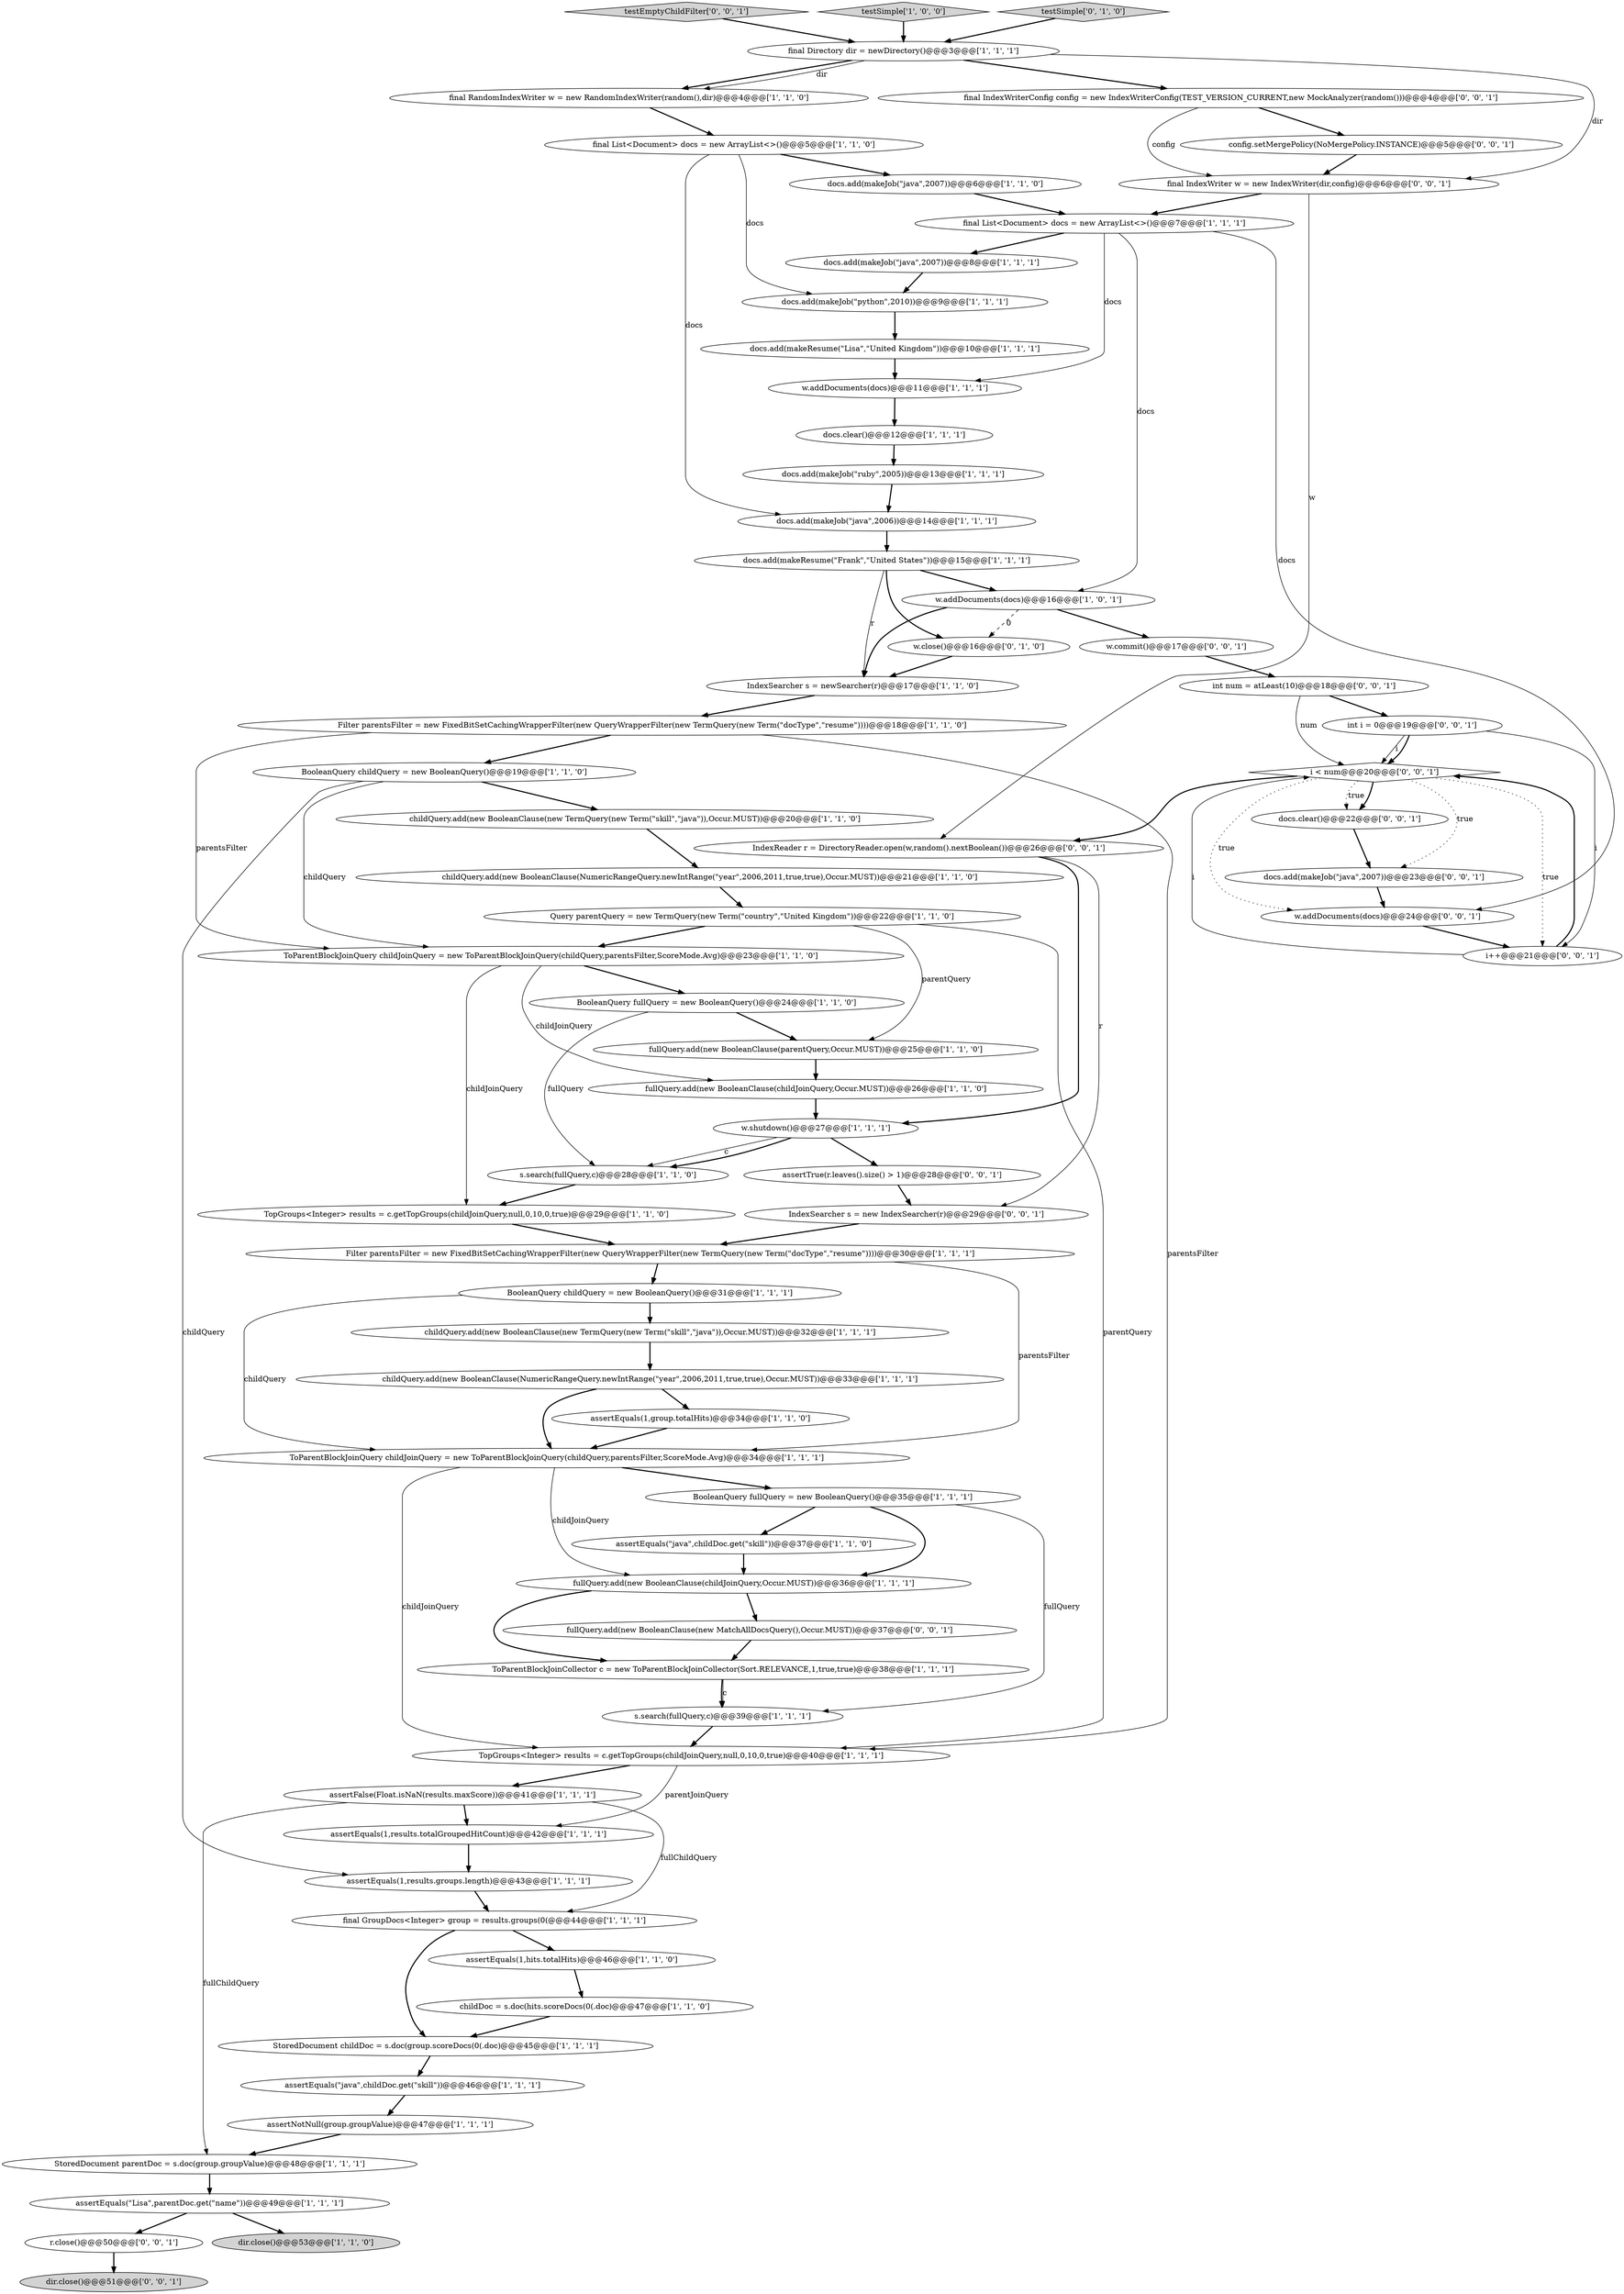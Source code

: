 digraph {
26 [style = filled, label = "childQuery.add(new BooleanClause(NumericRangeQuery.newIntRange(\"year\",2006,2011,true,true),Occur.MUST))@@@33@@@['1', '1', '1']", fillcolor = white, shape = ellipse image = "AAA0AAABBB1BBB"];
4 [style = filled, label = "w.shutdown()@@@27@@@['1', '1', '1']", fillcolor = white, shape = ellipse image = "AAA0AAABBB1BBB"];
28 [style = filled, label = "Filter parentsFilter = new FixedBitSetCachingWrapperFilter(new QueryWrapperFilter(new TermQuery(new Term(\"docType\",\"resume\"))))@@@18@@@['1', '1', '0']", fillcolor = white, shape = ellipse image = "AAA0AAABBB1BBB"];
9 [style = filled, label = "BooleanQuery childQuery = new BooleanQuery()@@@19@@@['1', '1', '0']", fillcolor = white, shape = ellipse image = "AAA0AAABBB1BBB"];
39 [style = filled, label = "fullQuery.add(new BooleanClause(childJoinQuery,Occur.MUST))@@@26@@@['1', '1', '0']", fillcolor = white, shape = ellipse image = "AAA0AAABBB1BBB"];
35 [style = filled, label = "docs.clear()@@@12@@@['1', '1', '1']", fillcolor = white, shape = ellipse image = "AAA0AAABBB1BBB"];
56 [style = filled, label = "int i = 0@@@19@@@['0', '0', '1']", fillcolor = white, shape = ellipse image = "AAA0AAABBB3BBB"];
42 [style = filled, label = "s.search(fullQuery,c)@@@39@@@['1', '1', '1']", fillcolor = white, shape = ellipse image = "AAA0AAABBB1BBB"];
65 [style = filled, label = "r.close()@@@50@@@['0', '0', '1']", fillcolor = white, shape = ellipse image = "AAA0AAABBB3BBB"];
68 [style = filled, label = "final IndexWriterConfig config = new IndexWriterConfig(TEST_VERSION_CURRENT,new MockAnalyzer(random()))@@@4@@@['0', '0', '1']", fillcolor = white, shape = ellipse image = "AAA0AAABBB3BBB"];
31 [style = filled, label = "docs.add(makeResume(\"Frank\",\"United States\"))@@@15@@@['1', '1', '1']", fillcolor = white, shape = ellipse image = "AAA0AAABBB1BBB"];
36 [style = filled, label = "Filter parentsFilter = new FixedBitSetCachingWrapperFilter(new QueryWrapperFilter(new TermQuery(new Term(\"docType\",\"resume\"))))@@@30@@@['1', '1', '1']", fillcolor = white, shape = ellipse image = "AAA0AAABBB1BBB"];
29 [style = filled, label = "s.search(fullQuery,c)@@@28@@@['1', '1', '0']", fillcolor = white, shape = ellipse image = "AAA0AAABBB1BBB"];
71 [style = filled, label = "docs.clear()@@@22@@@['0', '0', '1']", fillcolor = white, shape = ellipse image = "AAA0AAABBB3BBB"];
12 [style = filled, label = "docs.add(makeResume(\"Lisa\",\"United Kingdom\"))@@@10@@@['1', '1', '1']", fillcolor = white, shape = ellipse image = "AAA0AAABBB1BBB"];
23 [style = filled, label = "assertEquals(1,group.totalHits)@@@34@@@['1', '1', '0']", fillcolor = white, shape = ellipse image = "AAA0AAABBB1BBB"];
45 [style = filled, label = "childQuery.add(new BooleanClause(NumericRangeQuery.newIntRange(\"year\",2006,2011,true,true),Occur.MUST))@@@21@@@['1', '1', '0']", fillcolor = white, shape = ellipse image = "AAA0AAABBB1BBB"];
17 [style = filled, label = "docs.add(makeJob(\"python\",2010))@@@9@@@['1', '1', '1']", fillcolor = white, shape = ellipse image = "AAA0AAABBB1BBB"];
24 [style = filled, label = "final List<Document> docs = new ArrayList<>()@@@7@@@['1', '1', '1']", fillcolor = white, shape = ellipse image = "AAA0AAABBB1BBB"];
44 [style = filled, label = "assertFalse(Float.isNaN(results.maxScore))@@@41@@@['1', '1', '1']", fillcolor = white, shape = ellipse image = "AAA0AAABBB1BBB"];
59 [style = filled, label = "w.addDocuments(docs)@@@24@@@['0', '0', '1']", fillcolor = white, shape = ellipse image = "AAA0AAABBB3BBB"];
62 [style = filled, label = "dir.close()@@@51@@@['0', '0', '1']", fillcolor = lightgray, shape = ellipse image = "AAA0AAABBB3BBB"];
16 [style = filled, label = "childQuery.add(new BooleanClause(new TermQuery(new Term(\"skill\",\"java\")),Occur.MUST))@@@20@@@['1', '1', '0']", fillcolor = white, shape = ellipse image = "AAA0AAABBB1BBB"];
57 [style = filled, label = "testEmptyChildFilter['0', '0', '1']", fillcolor = lightgray, shape = diamond image = "AAA0AAABBB3BBB"];
8 [style = filled, label = "docs.add(makeJob(\"java\",2007))@@@8@@@['1', '1', '1']", fillcolor = white, shape = ellipse image = "AAA0AAABBB1BBB"];
11 [style = filled, label = "TopGroups<Integer> results = c.getTopGroups(childJoinQuery,null,0,10,0,true)@@@40@@@['1', '1', '1']", fillcolor = white, shape = ellipse image = "AAA0AAABBB1BBB"];
19 [style = filled, label = "final Directory dir = newDirectory()@@@3@@@['1', '1', '1']", fillcolor = white, shape = ellipse image = "AAA0AAABBB1BBB"];
48 [style = filled, label = "final List<Document> docs = new ArrayList<>()@@@5@@@['1', '1', '0']", fillcolor = white, shape = ellipse image = "AAA0AAABBB1BBB"];
61 [style = filled, label = "int num = atLeast(10)@@@18@@@['0', '0', '1']", fillcolor = white, shape = ellipse image = "AAA0AAABBB3BBB"];
13 [style = filled, label = "assertEquals(\"java\",childDoc.get(\"skill\"))@@@37@@@['1', '1', '0']", fillcolor = white, shape = ellipse image = "AAA0AAABBB1BBB"];
20 [style = filled, label = "BooleanQuery fullQuery = new BooleanQuery()@@@35@@@['1', '1', '1']", fillcolor = white, shape = ellipse image = "AAA0AAABBB1BBB"];
22 [style = filled, label = "fullQuery.add(new BooleanClause(childJoinQuery,Occur.MUST))@@@36@@@['1', '1', '1']", fillcolor = white, shape = ellipse image = "AAA0AAABBB1BBB"];
41 [style = filled, label = "assertNotNull(group.groupValue)@@@47@@@['1', '1', '1']", fillcolor = white, shape = ellipse image = "AAA0AAABBB1BBB"];
51 [style = filled, label = "IndexSearcher s = newSearcher(r)@@@17@@@['1', '1', '0']", fillcolor = white, shape = ellipse image = "AAA0AAABBB1BBB"];
63 [style = filled, label = "i < num@@@20@@@['0', '0', '1']", fillcolor = white, shape = diamond image = "AAA0AAABBB3BBB"];
43 [style = filled, label = "childQuery.add(new BooleanClause(new TermQuery(new Term(\"skill\",\"java\")),Occur.MUST))@@@32@@@['1', '1', '1']", fillcolor = white, shape = ellipse image = "AAA0AAABBB1BBB"];
50 [style = filled, label = "dir.close()@@@53@@@['1', '1', '0']", fillcolor = lightgray, shape = ellipse image = "AAA0AAABBB1BBB"];
30 [style = filled, label = "assertEquals(1,results.totalGroupedHitCount)@@@42@@@['1', '1', '1']", fillcolor = white, shape = ellipse image = "AAA0AAABBB1BBB"];
47 [style = filled, label = "assertEquals(\"Lisa\",parentDoc.get(\"name\"))@@@49@@@['1', '1', '1']", fillcolor = white, shape = ellipse image = "AAA0AAABBB1BBB"];
34 [style = filled, label = "BooleanQuery childQuery = new BooleanQuery()@@@31@@@['1', '1', '1']", fillcolor = white, shape = ellipse image = "AAA0AAABBB1BBB"];
52 [style = filled, label = "w.close()@@@16@@@['0', '1', '0']", fillcolor = white, shape = ellipse image = "AAA1AAABBB2BBB"];
18 [style = filled, label = "assertEquals(1,hits.totalHits)@@@46@@@['1', '1', '0']", fillcolor = white, shape = ellipse image = "AAA0AAABBB1BBB"];
0 [style = filled, label = "w.addDocuments(docs)@@@11@@@['1', '1', '1']", fillcolor = white, shape = ellipse image = "AAA0AAABBB1BBB"];
37 [style = filled, label = "ToParentBlockJoinCollector c = new ToParentBlockJoinCollector(Sort.RELEVANCE,1,true,true)@@@38@@@['1', '1', '1']", fillcolor = white, shape = ellipse image = "AAA0AAABBB1BBB"];
21 [style = filled, label = "assertEquals(\"java\",childDoc.get(\"skill\"))@@@46@@@['1', '1', '1']", fillcolor = white, shape = ellipse image = "AAA0AAABBB1BBB"];
33 [style = filled, label = "TopGroups<Integer> results = c.getTopGroups(childJoinQuery,null,0,10,0,true)@@@29@@@['1', '1', '0']", fillcolor = white, shape = ellipse image = "AAA0AAABBB1BBB"];
60 [style = filled, label = "final IndexWriter w = new IndexWriter(dir,config)@@@6@@@['0', '0', '1']", fillcolor = white, shape = ellipse image = "AAA0AAABBB3BBB"];
64 [style = filled, label = "docs.add(makeJob(\"java\",2007))@@@23@@@['0', '0', '1']", fillcolor = white, shape = ellipse image = "AAA0AAABBB3BBB"];
54 [style = filled, label = "fullQuery.add(new BooleanClause(new MatchAllDocsQuery(),Occur.MUST))@@@37@@@['0', '0', '1']", fillcolor = white, shape = ellipse image = "AAA0AAABBB3BBB"];
15 [style = filled, label = "final RandomIndexWriter w = new RandomIndexWriter(random(),dir)@@@4@@@['1', '1', '0']", fillcolor = white, shape = ellipse image = "AAA0AAABBB1BBB"];
2 [style = filled, label = "fullQuery.add(new BooleanClause(parentQuery,Occur.MUST))@@@25@@@['1', '1', '0']", fillcolor = white, shape = ellipse image = "AAA0AAABBB1BBB"];
67 [style = filled, label = "config.setMergePolicy(NoMergePolicy.INSTANCE)@@@5@@@['0', '0', '1']", fillcolor = white, shape = ellipse image = "AAA0AAABBB3BBB"];
7 [style = filled, label = "final GroupDocs<Integer> group = results.groups(0(@@@44@@@['1', '1', '1']", fillcolor = white, shape = ellipse image = "AAA0AAABBB1BBB"];
32 [style = filled, label = "docs.add(makeJob(\"java\",2006))@@@14@@@['1', '1', '1']", fillcolor = white, shape = ellipse image = "AAA0AAABBB1BBB"];
66 [style = filled, label = "assertTrue(r.leaves().size() > 1)@@@28@@@['0', '0', '1']", fillcolor = white, shape = ellipse image = "AAA0AAABBB3BBB"];
25 [style = filled, label = "ToParentBlockJoinQuery childJoinQuery = new ToParentBlockJoinQuery(childQuery,parentsFilter,ScoreMode.Avg)@@@23@@@['1', '1', '0']", fillcolor = white, shape = ellipse image = "AAA0AAABBB1BBB"];
14 [style = filled, label = "ToParentBlockJoinQuery childJoinQuery = new ToParentBlockJoinQuery(childQuery,parentsFilter,ScoreMode.Avg)@@@34@@@['1', '1', '1']", fillcolor = white, shape = ellipse image = "AAA0AAABBB1BBB"];
3 [style = filled, label = "childDoc = s.doc(hits.scoreDocs(0(.doc)@@@47@@@['1', '1', '0']", fillcolor = white, shape = ellipse image = "AAA0AAABBB1BBB"];
6 [style = filled, label = "assertEquals(1,results.groups.length)@@@43@@@['1', '1', '1']", fillcolor = white, shape = ellipse image = "AAA0AAABBB1BBB"];
40 [style = filled, label = "testSimple['1', '0', '0']", fillcolor = lightgray, shape = diamond image = "AAA0AAABBB1BBB"];
69 [style = filled, label = "IndexReader r = DirectoryReader.open(w,random().nextBoolean())@@@26@@@['0', '0', '1']", fillcolor = white, shape = ellipse image = "AAA0AAABBB3BBB"];
5 [style = filled, label = "docs.add(makeJob(\"java\",2007))@@@6@@@['1', '1', '0']", fillcolor = white, shape = ellipse image = "AAA0AAABBB1BBB"];
27 [style = filled, label = "BooleanQuery fullQuery = new BooleanQuery()@@@24@@@['1', '1', '0']", fillcolor = white, shape = ellipse image = "AAA0AAABBB1BBB"];
53 [style = filled, label = "testSimple['0', '1', '0']", fillcolor = lightgray, shape = diamond image = "AAA0AAABBB2BBB"];
58 [style = filled, label = "w.commit()@@@17@@@['0', '0', '1']", fillcolor = white, shape = ellipse image = "AAA0AAABBB3BBB"];
70 [style = filled, label = "i++@@@21@@@['0', '0', '1']", fillcolor = white, shape = ellipse image = "AAA0AAABBB3BBB"];
49 [style = filled, label = "StoredDocument parentDoc = s.doc(group.groupValue)@@@48@@@['1', '1', '1']", fillcolor = white, shape = ellipse image = "AAA0AAABBB1BBB"];
1 [style = filled, label = "Query parentQuery = new TermQuery(new Term(\"country\",\"United Kingdom\"))@@@22@@@['1', '1', '0']", fillcolor = white, shape = ellipse image = "AAA0AAABBB1BBB"];
55 [style = filled, label = "IndexSearcher s = new IndexSearcher(r)@@@29@@@['0', '0', '1']", fillcolor = white, shape = ellipse image = "AAA0AAABBB3BBB"];
38 [style = filled, label = "docs.add(makeJob(\"ruby\",2005))@@@13@@@['1', '1', '1']", fillcolor = white, shape = ellipse image = "AAA0AAABBB1BBB"];
10 [style = filled, label = "StoredDocument childDoc = s.doc(group.scoreDocs(0(.doc)@@@45@@@['1', '1', '1']", fillcolor = white, shape = ellipse image = "AAA0AAABBB1BBB"];
46 [style = filled, label = "w.addDocuments(docs)@@@16@@@['1', '0', '1']", fillcolor = white, shape = ellipse image = "AAA0AAABBB1BBB"];
9->6 [style = solid, label="childQuery"];
3->10 [style = bold, label=""];
63->71 [style = bold, label=""];
45->1 [style = bold, label=""];
10->21 [style = bold, label=""];
1->11 [style = solid, label="parentQuery"];
56->70 [style = solid, label="i"];
57->19 [style = bold, label=""];
20->42 [style = solid, label="fullQuery"];
11->44 [style = bold, label=""];
65->62 [style = bold, label=""];
63->64 [style = dotted, label="true"];
37->42 [style = bold, label=""];
51->28 [style = bold, label=""];
44->30 [style = bold, label=""];
49->47 [style = bold, label=""];
41->49 [style = bold, label=""];
27->29 [style = solid, label="fullQuery"];
60->69 [style = solid, label="w"];
26->23 [style = bold, label=""];
24->0 [style = solid, label="docs"];
16->45 [style = bold, label=""];
48->32 [style = solid, label="docs"];
19->68 [style = bold, label=""];
68->60 [style = solid, label="config"];
29->33 [style = bold, label=""];
37->42 [style = solid, label="c"];
63->71 [style = dotted, label="true"];
53->19 [style = bold, label=""];
12->0 [style = bold, label=""];
44->7 [style = solid, label="fullChildQuery"];
9->16 [style = bold, label=""];
9->25 [style = solid, label="childQuery"];
71->64 [style = bold, label=""];
70->63 [style = bold, label=""];
24->46 [style = solid, label="docs"];
69->55 [style = solid, label="r"];
25->39 [style = solid, label="childJoinQuery"];
1->25 [style = bold, label=""];
28->11 [style = solid, label="parentsFilter"];
52->51 [style = bold, label=""];
34->14 [style = solid, label="childQuery"];
5->24 [style = bold, label=""];
30->6 [style = bold, label=""];
58->61 [style = bold, label=""];
48->17 [style = solid, label="docs"];
25->27 [style = bold, label=""];
44->49 [style = solid, label="fullChildQuery"];
28->9 [style = bold, label=""];
4->29 [style = solid, label="c"];
46->52 [style = dashed, label="0"];
69->4 [style = bold, label=""];
11->30 [style = solid, label="parentJoinQuery"];
2->39 [style = bold, label=""];
7->18 [style = bold, label=""];
20->22 [style = bold, label=""];
42->11 [style = bold, label=""];
48->5 [style = bold, label=""];
46->51 [style = bold, label=""];
56->63 [style = solid, label="i"];
26->14 [style = bold, label=""];
25->33 [style = solid, label="childJoinQuery"];
68->67 [style = bold, label=""];
15->48 [style = bold, label=""];
20->13 [style = bold, label=""];
54->37 [style = bold, label=""];
31->46 [style = bold, label=""];
70->63 [style = solid, label="i"];
61->56 [style = bold, label=""];
23->14 [style = bold, label=""];
36->14 [style = solid, label="parentsFilter"];
66->55 [style = bold, label=""];
14->11 [style = solid, label="childJoinQuery"];
60->24 [style = bold, label=""];
34->43 [style = bold, label=""];
24->8 [style = bold, label=""];
39->4 [style = bold, label=""];
4->66 [style = bold, label=""];
21->41 [style = bold, label=""];
61->63 [style = solid, label="num"];
18->3 [style = bold, label=""];
38->32 [style = bold, label=""];
28->25 [style = solid, label="parentsFilter"];
24->59 [style = solid, label="docs"];
31->52 [style = bold, label=""];
46->58 [style = bold, label=""];
0->35 [style = bold, label=""];
64->59 [style = bold, label=""];
67->60 [style = bold, label=""];
7->10 [style = bold, label=""];
19->60 [style = solid, label="dir"];
13->22 [style = bold, label=""];
19->15 [style = bold, label=""];
19->15 [style = solid, label="dir"];
17->12 [style = bold, label=""];
31->51 [style = solid, label="r"];
47->65 [style = bold, label=""];
8->17 [style = bold, label=""];
63->59 [style = dotted, label="true"];
63->69 [style = bold, label=""];
1->2 [style = solid, label="parentQuery"];
47->50 [style = bold, label=""];
55->36 [style = bold, label=""];
32->31 [style = bold, label=""];
36->34 [style = bold, label=""];
35->38 [style = bold, label=""];
63->70 [style = dotted, label="true"];
59->70 [style = bold, label=""];
40->19 [style = bold, label=""];
22->54 [style = bold, label=""];
43->26 [style = bold, label=""];
56->63 [style = bold, label=""];
6->7 [style = bold, label=""];
4->29 [style = bold, label=""];
14->22 [style = solid, label="childJoinQuery"];
33->36 [style = bold, label=""];
14->20 [style = bold, label=""];
27->2 [style = bold, label=""];
22->37 [style = bold, label=""];
}
